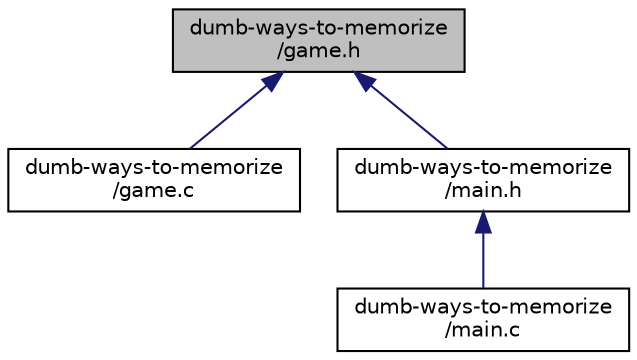 digraph "dumb-ways-to-memorize/game.h"
{
  edge [fontname="Helvetica",fontsize="10",labelfontname="Helvetica",labelfontsize="10"];
  node [fontname="Helvetica",fontsize="10",shape=record];
  Node1 [label="dumb-ways-to-memorize\l/game.h",height=0.2,width=0.4,color="black", fillcolor="grey75", style="filled", fontcolor="black"];
  Node1 -> Node2 [dir="back",color="midnightblue",fontsize="10",style="solid"];
  Node2 [label="dumb-ways-to-memorize\l/game.c",height=0.2,width=0.4,color="black", fillcolor="white", style="filled",URL="$game_8c.html"];
  Node1 -> Node3 [dir="back",color="midnightblue",fontsize="10",style="solid"];
  Node3 [label="dumb-ways-to-memorize\l/main.h",height=0.2,width=0.4,color="black", fillcolor="white", style="filled",URL="$main_8h.html"];
  Node3 -> Node4 [dir="back",color="midnightblue",fontsize="10",style="solid"];
  Node4 [label="dumb-ways-to-memorize\l/main.c",height=0.2,width=0.4,color="black", fillcolor="white", style="filled",URL="$main_8c.html"];
}
